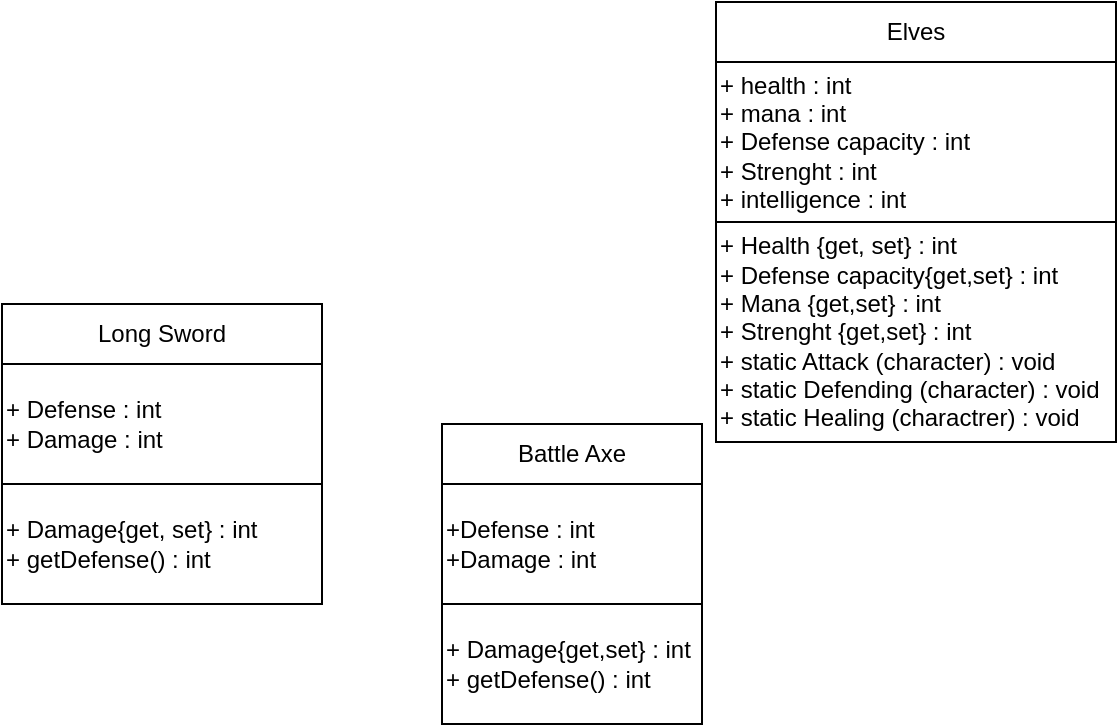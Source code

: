 <mxfile>
    <diagram id="lH3L_RpK333wMIv_Kzh7" name="Page-1">
        <mxGraphModel dx="1280" dy="503" grid="1" gridSize="10" guides="1" tooltips="1" connect="1" arrows="1" fold="1" page="1" pageScale="1" pageWidth="827" pageHeight="1169" math="0" shadow="0">
            <root>
                <mxCell id="0"/>
                <mxCell id="1" parent="0"/>
                <mxCell id="3" value="+ Health {get, set} : int&lt;br&gt;+ Defense capacity{get,set} : int&lt;br&gt;+ Mana {get,set} : int&lt;br&gt;+ Strenght {get,set} : int&lt;br&gt;+ static Attack (character) : void&lt;br&gt;+ static Defending (character) : void&lt;br&gt;+ static Healing (charactrer) : void" style="rounded=0;whiteSpace=wrap;html=1;align=left;" vertex="1" parent="1">
                    <mxGeometry x="627" y="1059" width="200" height="110" as="geometry"/>
                </mxCell>
                <mxCell id="4" value="&lt;div&gt;&lt;span&gt;+ health : int&lt;/span&gt;&lt;/div&gt;&lt;div&gt;&lt;span&gt;+ mana : int&lt;/span&gt;&lt;/div&gt;&lt;div&gt;&lt;span&gt;+ Defense capacity : int&amp;nbsp;&lt;/span&gt;&lt;/div&gt;&lt;div&gt;&lt;span&gt;+ Strenght : int&lt;/span&gt;&lt;/div&gt;&lt;div&gt;&lt;span&gt;+ intelligence : int&lt;/span&gt;&lt;/div&gt;" style="rounded=0;whiteSpace=wrap;html=1;align=left;" vertex="1" parent="1">
                    <mxGeometry x="627" y="979" width="200" height="80" as="geometry"/>
                </mxCell>
                <mxCell id="5" value="Elves" style="rounded=0;whiteSpace=wrap;html=1;" vertex="1" parent="1">
                    <mxGeometry x="627" y="949" width="200" height="30" as="geometry"/>
                </mxCell>
                <mxCell id="6" value="+ Damage{get,set} : int&lt;br&gt;+ getDefense() : int" style="rounded=0;whiteSpace=wrap;html=1;align=left;" vertex="1" parent="1">
                    <mxGeometry x="490" y="1250" width="130" height="60" as="geometry"/>
                </mxCell>
                <mxCell id="7" value="+Defense : int&lt;br&gt;+Damage : int" style="rounded=0;whiteSpace=wrap;html=1;align=left;" vertex="1" parent="1">
                    <mxGeometry x="490" y="1190" width="130" height="60" as="geometry"/>
                </mxCell>
                <mxCell id="8" value="Battle Axe" style="rounded=0;whiteSpace=wrap;html=1;" vertex="1" parent="1">
                    <mxGeometry x="490" y="1160" width="130" height="30" as="geometry"/>
                </mxCell>
                <mxCell id="9" value="+ Damage{get, set} : int&lt;br&gt;+ getDefense() : int" style="rounded=0;whiteSpace=wrap;html=1;align=left;" vertex="1" parent="1">
                    <mxGeometry x="270" y="1190" width="160" height="60" as="geometry"/>
                </mxCell>
                <mxCell id="10" value="+ Defense : int&lt;br&gt;+ Damage : int" style="rounded=0;whiteSpace=wrap;html=1;align=left;" vertex="1" parent="1">
                    <mxGeometry x="270" y="1130" width="160" height="60" as="geometry"/>
                </mxCell>
                <mxCell id="11" value="Long Sword" style="rounded=0;whiteSpace=wrap;html=1;" vertex="1" parent="1">
                    <mxGeometry x="270" y="1100" width="160" height="30" as="geometry"/>
                </mxCell>
            </root>
        </mxGraphModel>
    </diagram>
</mxfile>